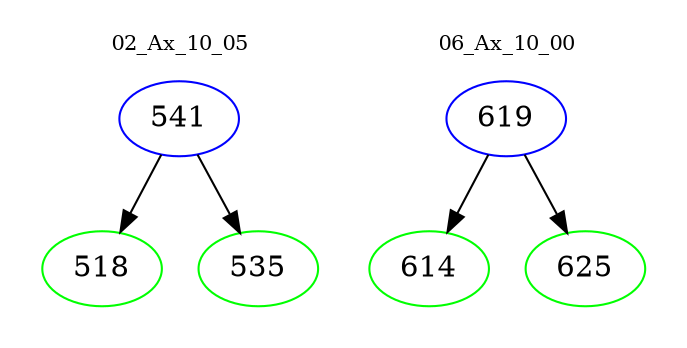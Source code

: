 digraph{
subgraph cluster_0 {
color = white
label = "02_Ax_10_05";
fontsize=10;
T0_541 [label="541", color="blue"]
T0_541 -> T0_518 [color="black"]
T0_518 [label="518", color="green"]
T0_541 -> T0_535 [color="black"]
T0_535 [label="535", color="green"]
}
subgraph cluster_1 {
color = white
label = "06_Ax_10_00";
fontsize=10;
T1_619 [label="619", color="blue"]
T1_619 -> T1_614 [color="black"]
T1_614 [label="614", color="green"]
T1_619 -> T1_625 [color="black"]
T1_625 [label="625", color="green"]
}
}

